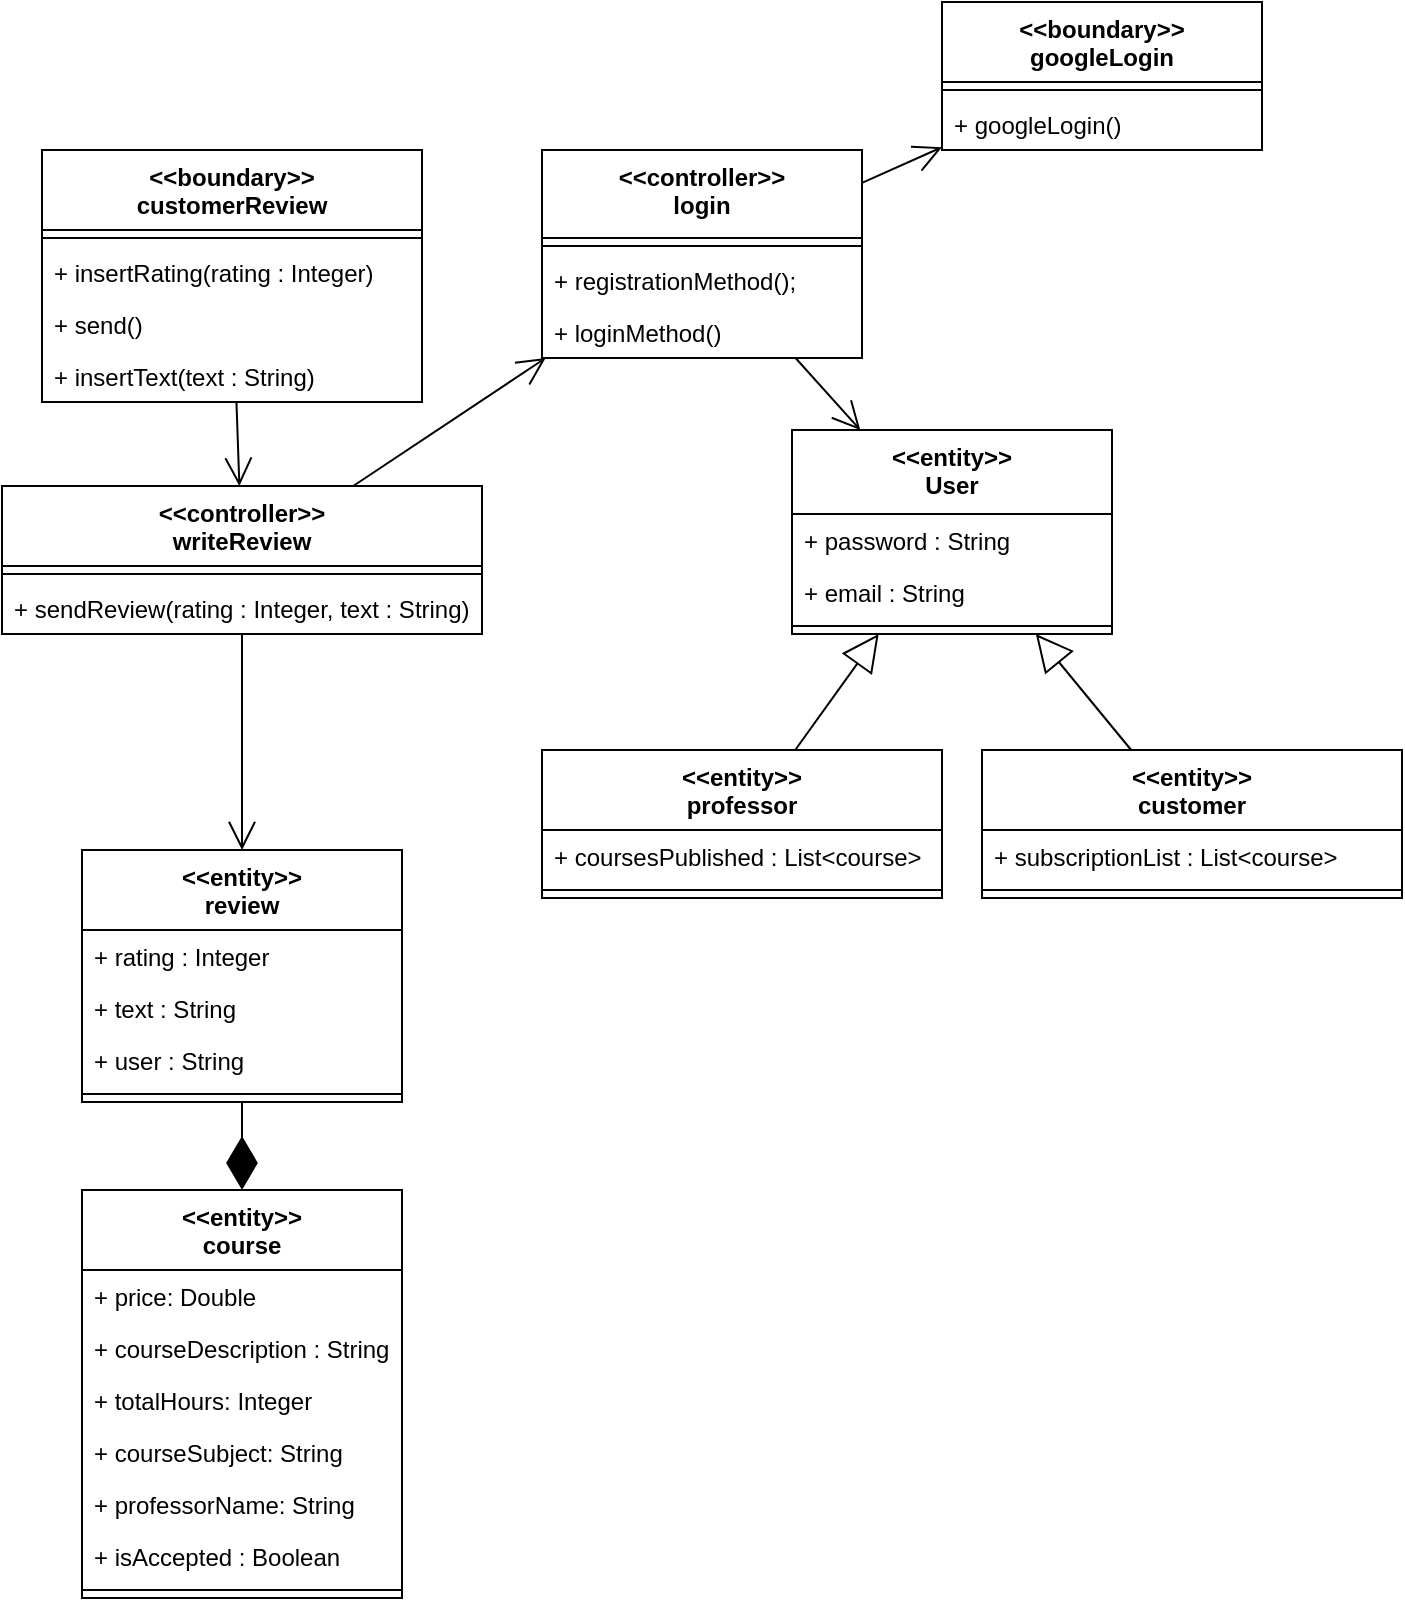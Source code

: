<mxfile version="22.0.2" type="device">
  <diagram name="Page-1" id="iAEbftBxH2ipRI6lBETd">
    <mxGraphModel dx="1604" dy="843" grid="1" gridSize="10" guides="1" tooltips="1" connect="1" arrows="1" fold="1" page="1" pageScale="1" pageWidth="850" pageHeight="1100" math="0" shadow="0">
      <root>
        <mxCell id="0" />
        <mxCell id="1" parent="0" />
        <mxCell id="F-p7OR8BqLS8MbJHkK_f-1" value="&amp;lt;&amp;lt;controller&amp;gt;&amp;gt;&lt;br&gt;writeReview" style="swimlane;fontStyle=1;align=center;verticalAlign=top;childLayout=stackLayout;horizontal=1;startSize=40;horizontalStack=0;resizeParent=1;resizeParentMax=0;resizeLast=0;collapsible=1;marginBottom=0;whiteSpace=wrap;html=1;" vertex="1" parent="1">
          <mxGeometry x="30" y="288" width="240" height="74" as="geometry" />
        </mxCell>
        <mxCell id="F-p7OR8BqLS8MbJHkK_f-3" value="" style="line;strokeWidth=1;fillColor=none;align=left;verticalAlign=middle;spacingTop=-1;spacingLeft=3;spacingRight=3;rotatable=0;labelPosition=right;points=[];portConstraint=eastwest;strokeColor=inherit;" vertex="1" parent="F-p7OR8BqLS8MbJHkK_f-1">
          <mxGeometry y="40" width="240" height="8" as="geometry" />
        </mxCell>
        <mxCell id="F-p7OR8BqLS8MbJHkK_f-4" value="+ sendReview(rating : Integer, text : String)" style="text;strokeColor=none;fillColor=none;align=left;verticalAlign=top;spacingLeft=4;spacingRight=4;overflow=hidden;rotatable=0;points=[[0,0.5],[1,0.5]];portConstraint=eastwest;whiteSpace=wrap;html=1;" vertex="1" parent="F-p7OR8BqLS8MbJHkK_f-1">
          <mxGeometry y="48" width="240" height="26" as="geometry" />
        </mxCell>
        <mxCell id="F-p7OR8BqLS8MbJHkK_f-5" value="&amp;lt;&amp;lt;boundary&amp;gt;&amp;gt;&lt;br&gt;customerReview" style="swimlane;fontStyle=1;align=center;verticalAlign=top;childLayout=stackLayout;horizontal=1;startSize=40;horizontalStack=0;resizeParent=1;resizeParentMax=0;resizeLast=0;collapsible=1;marginBottom=0;whiteSpace=wrap;html=1;" vertex="1" parent="1">
          <mxGeometry x="50" y="120" width="190" height="126" as="geometry" />
        </mxCell>
        <mxCell id="F-p7OR8BqLS8MbJHkK_f-7" value="" style="line;strokeWidth=1;fillColor=none;align=left;verticalAlign=middle;spacingTop=-1;spacingLeft=3;spacingRight=3;rotatable=0;labelPosition=right;points=[];portConstraint=eastwest;strokeColor=inherit;" vertex="1" parent="F-p7OR8BqLS8MbJHkK_f-5">
          <mxGeometry y="40" width="190" height="8" as="geometry" />
        </mxCell>
        <mxCell id="F-p7OR8BqLS8MbJHkK_f-46" value="+ insertRating(rating : Integer)" style="text;strokeColor=none;fillColor=none;align=left;verticalAlign=top;spacingLeft=4;spacingRight=4;overflow=hidden;rotatable=0;points=[[0,0.5],[1,0.5]];portConstraint=eastwest;whiteSpace=wrap;html=1;" vertex="1" parent="F-p7OR8BqLS8MbJHkK_f-5">
          <mxGeometry y="48" width="190" height="26" as="geometry" />
        </mxCell>
        <mxCell id="F-p7OR8BqLS8MbJHkK_f-47" value="+ send()" style="text;strokeColor=none;fillColor=none;align=left;verticalAlign=top;spacingLeft=4;spacingRight=4;overflow=hidden;rotatable=0;points=[[0,0.5],[1,0.5]];portConstraint=eastwest;whiteSpace=wrap;html=1;" vertex="1" parent="F-p7OR8BqLS8MbJHkK_f-5">
          <mxGeometry y="74" width="190" height="26" as="geometry" />
        </mxCell>
        <mxCell id="F-p7OR8BqLS8MbJHkK_f-8" value="+ insertText(text : String)" style="text;strokeColor=none;fillColor=none;align=left;verticalAlign=top;spacingLeft=4;spacingRight=4;overflow=hidden;rotatable=0;points=[[0,0.5],[1,0.5]];portConstraint=eastwest;whiteSpace=wrap;html=1;" vertex="1" parent="F-p7OR8BqLS8MbJHkK_f-5">
          <mxGeometry y="100" width="190" height="26" as="geometry" />
        </mxCell>
        <mxCell id="F-p7OR8BqLS8MbJHkK_f-9" value="&amp;lt;&amp;lt;entity&amp;gt;&amp;gt;&lt;br&gt;review" style="swimlane;fontStyle=1;align=center;verticalAlign=top;childLayout=stackLayout;horizontal=1;startSize=40;horizontalStack=0;resizeParent=1;resizeParentMax=0;resizeLast=0;collapsible=1;marginBottom=0;whiteSpace=wrap;html=1;" vertex="1" parent="1">
          <mxGeometry x="70" y="470" width="160" height="126" as="geometry" />
        </mxCell>
        <mxCell id="F-p7OR8BqLS8MbJHkK_f-10" value="+ rating : Integer" style="text;strokeColor=none;fillColor=none;align=left;verticalAlign=top;spacingLeft=4;spacingRight=4;overflow=hidden;rotatable=0;points=[[0,0.5],[1,0.5]];portConstraint=eastwest;whiteSpace=wrap;html=1;" vertex="1" parent="F-p7OR8BqLS8MbJHkK_f-9">
          <mxGeometry y="40" width="160" height="26" as="geometry" />
        </mxCell>
        <mxCell id="F-p7OR8BqLS8MbJHkK_f-48" value="+ text : String" style="text;strokeColor=none;fillColor=none;align=left;verticalAlign=top;spacingLeft=4;spacingRight=4;overflow=hidden;rotatable=0;points=[[0,0.5],[1,0.5]];portConstraint=eastwest;whiteSpace=wrap;html=1;" vertex="1" parent="F-p7OR8BqLS8MbJHkK_f-9">
          <mxGeometry y="66" width="160" height="26" as="geometry" />
        </mxCell>
        <mxCell id="F-p7OR8BqLS8MbJHkK_f-49" value="+ user : String" style="text;strokeColor=none;fillColor=none;align=left;verticalAlign=top;spacingLeft=4;spacingRight=4;overflow=hidden;rotatable=0;points=[[0,0.5],[1,0.5]];portConstraint=eastwest;whiteSpace=wrap;html=1;" vertex="1" parent="F-p7OR8BqLS8MbJHkK_f-9">
          <mxGeometry y="92" width="160" height="26" as="geometry" />
        </mxCell>
        <mxCell id="F-p7OR8BqLS8MbJHkK_f-11" value="" style="line;strokeWidth=1;fillColor=none;align=left;verticalAlign=middle;spacingTop=-1;spacingLeft=3;spacingRight=3;rotatable=0;labelPosition=right;points=[];portConstraint=eastwest;strokeColor=inherit;" vertex="1" parent="F-p7OR8BqLS8MbJHkK_f-9">
          <mxGeometry y="118" width="160" height="8" as="geometry" />
        </mxCell>
        <mxCell id="F-p7OR8BqLS8MbJHkK_f-13" value="&amp;lt;&amp;lt;entity&amp;gt;&amp;gt;&lt;br&gt;course" style="swimlane;fontStyle=1;align=center;verticalAlign=top;childLayout=stackLayout;horizontal=1;startSize=40;horizontalStack=0;resizeParent=1;resizeParentMax=0;resizeLast=0;collapsible=1;marginBottom=0;whiteSpace=wrap;html=1;" vertex="1" parent="1">
          <mxGeometry x="70" y="640" width="160" height="204" as="geometry" />
        </mxCell>
        <mxCell id="F-p7OR8BqLS8MbJHkK_f-14" value="+ price: Double" style="text;strokeColor=none;fillColor=none;align=left;verticalAlign=top;spacingLeft=4;spacingRight=4;overflow=hidden;rotatable=0;points=[[0,0.5],[1,0.5]];portConstraint=eastwest;whiteSpace=wrap;html=1;" vertex="1" parent="F-p7OR8BqLS8MbJHkK_f-13">
          <mxGeometry y="40" width="160" height="26" as="geometry" />
        </mxCell>
        <mxCell id="F-p7OR8BqLS8MbJHkK_f-15" value="+ courseDescription : String" style="text;strokeColor=none;fillColor=none;align=left;verticalAlign=top;spacingLeft=4;spacingRight=4;overflow=hidden;rotatable=0;points=[[0,0.5],[1,0.5]];portConstraint=eastwest;whiteSpace=wrap;html=1;" vertex="1" parent="F-p7OR8BqLS8MbJHkK_f-13">
          <mxGeometry y="66" width="160" height="26" as="geometry" />
        </mxCell>
        <mxCell id="F-p7OR8BqLS8MbJHkK_f-16" value="+ totalHours: Integer" style="text;strokeColor=none;fillColor=none;align=left;verticalAlign=top;spacingLeft=4;spacingRight=4;overflow=hidden;rotatable=0;points=[[0,0.5],[1,0.5]];portConstraint=eastwest;whiteSpace=wrap;html=1;" vertex="1" parent="F-p7OR8BqLS8MbJHkK_f-13">
          <mxGeometry y="92" width="160" height="26" as="geometry" />
        </mxCell>
        <mxCell id="F-p7OR8BqLS8MbJHkK_f-17" value="+ courseSubject: String" style="text;strokeColor=none;fillColor=none;align=left;verticalAlign=top;spacingLeft=4;spacingRight=4;overflow=hidden;rotatable=0;points=[[0,0.5],[1,0.5]];portConstraint=eastwest;whiteSpace=wrap;html=1;" vertex="1" parent="F-p7OR8BqLS8MbJHkK_f-13">
          <mxGeometry y="118" width="160" height="26" as="geometry" />
        </mxCell>
        <mxCell id="F-p7OR8BqLS8MbJHkK_f-18" value="+ professorName: String" style="text;strokeColor=none;fillColor=none;align=left;verticalAlign=top;spacingLeft=4;spacingRight=4;overflow=hidden;rotatable=0;points=[[0,0.5],[1,0.5]];portConstraint=eastwest;whiteSpace=wrap;html=1;" vertex="1" parent="F-p7OR8BqLS8MbJHkK_f-13">
          <mxGeometry y="144" width="160" height="26" as="geometry" />
        </mxCell>
        <mxCell id="F-p7OR8BqLS8MbJHkK_f-19" value="+ isAccepted : Boolean" style="text;strokeColor=none;fillColor=none;align=left;verticalAlign=top;spacingLeft=4;spacingRight=4;overflow=hidden;rotatable=0;points=[[0,0.5],[1,0.5]];portConstraint=eastwest;whiteSpace=wrap;html=1;" vertex="1" parent="F-p7OR8BqLS8MbJHkK_f-13">
          <mxGeometry y="170" width="160" height="26" as="geometry" />
        </mxCell>
        <mxCell id="F-p7OR8BqLS8MbJHkK_f-20" value="" style="line;strokeWidth=1;fillColor=none;align=left;verticalAlign=middle;spacingTop=-1;spacingLeft=3;spacingRight=3;rotatable=0;labelPosition=right;points=[];portConstraint=eastwest;strokeColor=inherit;" vertex="1" parent="F-p7OR8BqLS8MbJHkK_f-13">
          <mxGeometry y="196" width="160" height="8" as="geometry" />
        </mxCell>
        <mxCell id="F-p7OR8BqLS8MbJHkK_f-21" value="" style="endArrow=open;endFill=1;endSize=12;html=1;rounded=0;" edge="1" parent="1" source="F-p7OR8BqLS8MbJHkK_f-5" target="F-p7OR8BqLS8MbJHkK_f-1">
          <mxGeometry width="160" relative="1" as="geometry">
            <mxPoint x="260" y="210" as="sourcePoint" />
            <mxPoint x="420" y="210" as="targetPoint" />
          </mxGeometry>
        </mxCell>
        <mxCell id="F-p7OR8BqLS8MbJHkK_f-22" value="" style="endArrow=open;endFill=1;endSize=12;html=1;rounded=0;" edge="1" parent="1" source="F-p7OR8BqLS8MbJHkK_f-1" target="F-p7OR8BqLS8MbJHkK_f-9">
          <mxGeometry width="160" relative="1" as="geometry">
            <mxPoint x="60" y="650" as="sourcePoint" />
            <mxPoint x="220" y="650" as="targetPoint" />
          </mxGeometry>
        </mxCell>
        <mxCell id="F-p7OR8BqLS8MbJHkK_f-23" value="" style="endArrow=diamondThin;endFill=1;endSize=24;html=1;rounded=0;" edge="1" parent="1" source="F-p7OR8BqLS8MbJHkK_f-9" target="F-p7OR8BqLS8MbJHkK_f-13">
          <mxGeometry width="160" relative="1" as="geometry">
            <mxPoint x="120" y="660" as="sourcePoint" />
            <mxPoint x="280" y="660" as="targetPoint" />
          </mxGeometry>
        </mxCell>
        <mxCell id="F-p7OR8BqLS8MbJHkK_f-24" value="&amp;lt;&amp;lt;controller&amp;gt;&amp;gt;&lt;br&gt;login" style="swimlane;fontStyle=1;align=center;verticalAlign=top;childLayout=stackLayout;horizontal=1;startSize=44;horizontalStack=0;resizeParent=1;resizeParentMax=0;resizeLast=0;collapsible=1;marginBottom=0;whiteSpace=wrap;html=1;" vertex="1" parent="1">
          <mxGeometry x="300" y="120" width="160" height="104" as="geometry" />
        </mxCell>
        <mxCell id="F-p7OR8BqLS8MbJHkK_f-25" value="" style="line;strokeWidth=1;fillColor=none;align=left;verticalAlign=middle;spacingTop=-1;spacingLeft=3;spacingRight=3;rotatable=0;labelPosition=right;points=[];portConstraint=eastwest;strokeColor=inherit;" vertex="1" parent="F-p7OR8BqLS8MbJHkK_f-24">
          <mxGeometry y="44" width="160" height="8" as="geometry" />
        </mxCell>
        <mxCell id="F-p7OR8BqLS8MbJHkK_f-26" value="+ registrationMethod();" style="text;strokeColor=none;fillColor=none;align=left;verticalAlign=top;spacingLeft=4;spacingRight=4;overflow=hidden;rotatable=0;points=[[0,0.5],[1,0.5]];portConstraint=eastwest;whiteSpace=wrap;html=1;" vertex="1" parent="F-p7OR8BqLS8MbJHkK_f-24">
          <mxGeometry y="52" width="160" height="26" as="geometry" />
        </mxCell>
        <mxCell id="F-p7OR8BqLS8MbJHkK_f-27" value="+ loginMethod()" style="text;strokeColor=none;fillColor=none;align=left;verticalAlign=top;spacingLeft=4;spacingRight=4;overflow=hidden;rotatable=0;points=[[0,0.5],[1,0.5]];portConstraint=eastwest;whiteSpace=wrap;html=1;" vertex="1" parent="F-p7OR8BqLS8MbJHkK_f-24">
          <mxGeometry y="78" width="160" height="26" as="geometry" />
        </mxCell>
        <mxCell id="F-p7OR8BqLS8MbJHkK_f-28" value="&amp;lt;&amp;lt;boundary&amp;gt;&amp;gt;&lt;br&gt;googleLogin" style="swimlane;fontStyle=1;align=center;verticalAlign=top;childLayout=stackLayout;horizontal=1;startSize=40;horizontalStack=0;resizeParent=1;resizeParentMax=0;resizeLast=0;collapsible=1;marginBottom=0;whiteSpace=wrap;html=1;" vertex="1" parent="1">
          <mxGeometry x="500" y="46" width="160" height="74" as="geometry" />
        </mxCell>
        <mxCell id="F-p7OR8BqLS8MbJHkK_f-29" value="" style="line;strokeWidth=1;fillColor=none;align=left;verticalAlign=middle;spacingTop=-1;spacingLeft=3;spacingRight=3;rotatable=0;labelPosition=right;points=[];portConstraint=eastwest;strokeColor=inherit;" vertex="1" parent="F-p7OR8BqLS8MbJHkK_f-28">
          <mxGeometry y="40" width="160" height="8" as="geometry" />
        </mxCell>
        <mxCell id="F-p7OR8BqLS8MbJHkK_f-30" value="+ googleLogin()" style="text;strokeColor=none;fillColor=none;align=left;verticalAlign=top;spacingLeft=4;spacingRight=4;overflow=hidden;rotatable=0;points=[[0,0.5],[1,0.5]];portConstraint=eastwest;whiteSpace=wrap;html=1;" vertex="1" parent="F-p7OR8BqLS8MbJHkK_f-28">
          <mxGeometry y="48" width="160" height="26" as="geometry" />
        </mxCell>
        <mxCell id="F-p7OR8BqLS8MbJHkK_f-31" value="" style="endArrow=open;endFill=1;endSize=12;html=1;rounded=0;" edge="1" parent="1" source="F-p7OR8BqLS8MbJHkK_f-24" target="F-p7OR8BqLS8MbJHkK_f-28">
          <mxGeometry width="160" relative="1" as="geometry">
            <mxPoint x="-75" y="540" as="sourcePoint" />
            <mxPoint x="85" y="540" as="targetPoint" />
          </mxGeometry>
        </mxCell>
        <mxCell id="F-p7OR8BqLS8MbJHkK_f-32" value="" style="endArrow=open;endFill=1;endSize=12;html=1;rounded=0;" edge="1" parent="1" source="F-p7OR8BqLS8MbJHkK_f-1" target="F-p7OR8BqLS8MbJHkK_f-24">
          <mxGeometry width="160" relative="1" as="geometry">
            <mxPoint x="300" y="450" as="sourcePoint" />
            <mxPoint x="460" y="450" as="targetPoint" />
          </mxGeometry>
        </mxCell>
        <mxCell id="F-p7OR8BqLS8MbJHkK_f-33" value="&amp;lt;&amp;lt;entity&amp;gt;&amp;gt;&lt;br&gt;customer" style="swimlane;fontStyle=1;align=center;verticalAlign=top;childLayout=stackLayout;horizontal=1;startSize=40;horizontalStack=0;resizeParent=1;resizeParentMax=0;resizeLast=0;collapsible=1;marginBottom=0;whiteSpace=wrap;html=1;" vertex="1" parent="1">
          <mxGeometry x="520" y="420" width="210" height="74" as="geometry" />
        </mxCell>
        <mxCell id="F-p7OR8BqLS8MbJHkK_f-34" value="+ subscriptionList : List&amp;lt;course&amp;gt;" style="text;strokeColor=none;fillColor=none;align=left;verticalAlign=top;spacingLeft=4;spacingRight=4;overflow=hidden;rotatable=0;points=[[0,0.5],[1,0.5]];portConstraint=eastwest;whiteSpace=wrap;html=1;" vertex="1" parent="F-p7OR8BqLS8MbJHkK_f-33">
          <mxGeometry y="40" width="210" height="26" as="geometry" />
        </mxCell>
        <mxCell id="F-p7OR8BqLS8MbJHkK_f-35" value="" style="line;strokeWidth=1;fillColor=none;align=left;verticalAlign=middle;spacingTop=-1;spacingLeft=3;spacingRight=3;rotatable=0;labelPosition=right;points=[];portConstraint=eastwest;strokeColor=inherit;" vertex="1" parent="F-p7OR8BqLS8MbJHkK_f-33">
          <mxGeometry y="66" width="210" height="8" as="geometry" />
        </mxCell>
        <mxCell id="F-p7OR8BqLS8MbJHkK_f-39" value="" style="endArrow=block;endSize=16;endFill=0;html=1;rounded=0;" edge="1" parent="1" source="F-p7OR8BqLS8MbJHkK_f-33" target="F-p7OR8BqLS8MbJHkK_f-41">
          <mxGeometry width="160" relative="1" as="geometry">
            <mxPoint x="620" y="420" as="sourcePoint" />
            <mxPoint x="919" y="392" as="targetPoint" />
          </mxGeometry>
        </mxCell>
        <mxCell id="F-p7OR8BqLS8MbJHkK_f-40" value="" style="endArrow=block;endSize=16;endFill=0;html=1;rounded=0;" edge="1" parent="1" source="F-p7OR8BqLS8MbJHkK_f-36" target="F-p7OR8BqLS8MbJHkK_f-41">
          <mxGeometry width="160" relative="1" as="geometry">
            <mxPoint x="875" y="470" as="sourcePoint" />
            <mxPoint x="880" y="352" as="targetPoint" />
          </mxGeometry>
        </mxCell>
        <mxCell id="F-p7OR8BqLS8MbJHkK_f-36" value="&amp;lt;&amp;lt;entity&amp;gt;&amp;gt;&lt;br&gt;professor" style="swimlane;fontStyle=1;align=center;verticalAlign=top;childLayout=stackLayout;horizontal=1;startSize=40;horizontalStack=0;resizeParent=1;resizeParentMax=0;resizeLast=0;collapsible=1;marginBottom=0;whiteSpace=wrap;html=1;" vertex="1" parent="1">
          <mxGeometry x="300" y="420" width="200" height="74" as="geometry" />
        </mxCell>
        <mxCell id="F-p7OR8BqLS8MbJHkK_f-37" value="+ coursesPublished : List&amp;lt;course&amp;gt;" style="text;strokeColor=none;fillColor=none;align=left;verticalAlign=top;spacingLeft=4;spacingRight=4;overflow=hidden;rotatable=0;points=[[0,0.5],[1,0.5]];portConstraint=eastwest;whiteSpace=wrap;html=1;" vertex="1" parent="F-p7OR8BqLS8MbJHkK_f-36">
          <mxGeometry y="40" width="200" height="26" as="geometry" />
        </mxCell>
        <mxCell id="F-p7OR8BqLS8MbJHkK_f-38" value="" style="line;strokeWidth=1;fillColor=none;align=left;verticalAlign=middle;spacingTop=-1;spacingLeft=3;spacingRight=3;rotatable=0;labelPosition=right;points=[];portConstraint=eastwest;strokeColor=inherit;" vertex="1" parent="F-p7OR8BqLS8MbJHkK_f-36">
          <mxGeometry y="66" width="200" height="8" as="geometry" />
        </mxCell>
        <mxCell id="F-p7OR8BqLS8MbJHkK_f-41" value="&amp;lt;&amp;lt;entity&amp;gt;&amp;gt;&lt;br&gt;User" style="swimlane;fontStyle=1;align=center;verticalAlign=top;childLayout=stackLayout;horizontal=1;startSize=42;horizontalStack=0;resizeParent=1;resizeParentMax=0;resizeLast=0;collapsible=1;marginBottom=0;whiteSpace=wrap;html=1;" vertex="1" parent="1">
          <mxGeometry x="425" y="260" width="160" height="102" as="geometry" />
        </mxCell>
        <mxCell id="F-p7OR8BqLS8MbJHkK_f-42" value="+ password : String" style="text;strokeColor=none;fillColor=none;align=left;verticalAlign=top;spacingLeft=4;spacingRight=4;overflow=hidden;rotatable=0;points=[[0,0.5],[1,0.5]];portConstraint=eastwest;whiteSpace=wrap;html=1;" vertex="1" parent="F-p7OR8BqLS8MbJHkK_f-41">
          <mxGeometry y="42" width="160" height="26" as="geometry" />
        </mxCell>
        <mxCell id="F-p7OR8BqLS8MbJHkK_f-43" value="+ email : String" style="text;strokeColor=none;fillColor=none;align=left;verticalAlign=top;spacingLeft=4;spacingRight=4;overflow=hidden;rotatable=0;points=[[0,0.5],[1,0.5]];portConstraint=eastwest;whiteSpace=wrap;html=1;" vertex="1" parent="F-p7OR8BqLS8MbJHkK_f-41">
          <mxGeometry y="68" width="160" height="26" as="geometry" />
        </mxCell>
        <mxCell id="F-p7OR8BqLS8MbJHkK_f-44" value="" style="line;strokeWidth=1;fillColor=none;align=left;verticalAlign=middle;spacingTop=-1;spacingLeft=3;spacingRight=3;rotatable=0;labelPosition=right;points=[];portConstraint=eastwest;strokeColor=inherit;" vertex="1" parent="F-p7OR8BqLS8MbJHkK_f-41">
          <mxGeometry y="94" width="160" height="8" as="geometry" />
        </mxCell>
        <mxCell id="F-p7OR8BqLS8MbJHkK_f-45" value="" style="endArrow=open;endFill=1;endSize=12;html=1;rounded=0;" edge="1" parent="1" source="F-p7OR8BqLS8MbJHkK_f-24" target="F-p7OR8BqLS8MbJHkK_f-41">
          <mxGeometry width="160" relative="1" as="geometry">
            <mxPoint x="620" y="190" as="sourcePoint" />
            <mxPoint x="780" y="190" as="targetPoint" />
          </mxGeometry>
        </mxCell>
      </root>
    </mxGraphModel>
  </diagram>
</mxfile>
